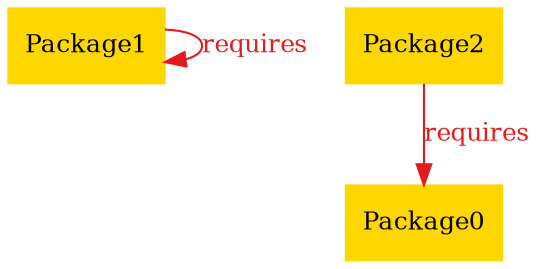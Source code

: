 digraph "graph" {
graph [fontsize=12]
node [fontsize=12]
edge [fontsize=12]
rankdir=TB;
"N2" -> "N2" [uuid = "<Package1, Package1>", color = "#e41a1c", fontcolor = "#e41a1c", style = "solid", label = "requires", dir = "forward", weight = "1"]
"N1" -> "N0" [uuid = "<Package2, Package0>", color = "#e41a1c", fontcolor = "#e41a1c", style = "solid", label = "requires", dir = "forward", weight = "1"]
"N0" [uuid="Package0", label="Package0", color="#ffd700", fontcolor = "#000000", shape = "box", style = "filled, solid"]
"N1" [uuid="Package2", label="Package2", color="#ffd700", fontcolor = "#000000", shape = "box", style = "filled, solid"]
"N2" [uuid="Package1", label="Package1", color="#ffd700", fontcolor = "#000000", shape = "box", style = "filled, solid"]
}
